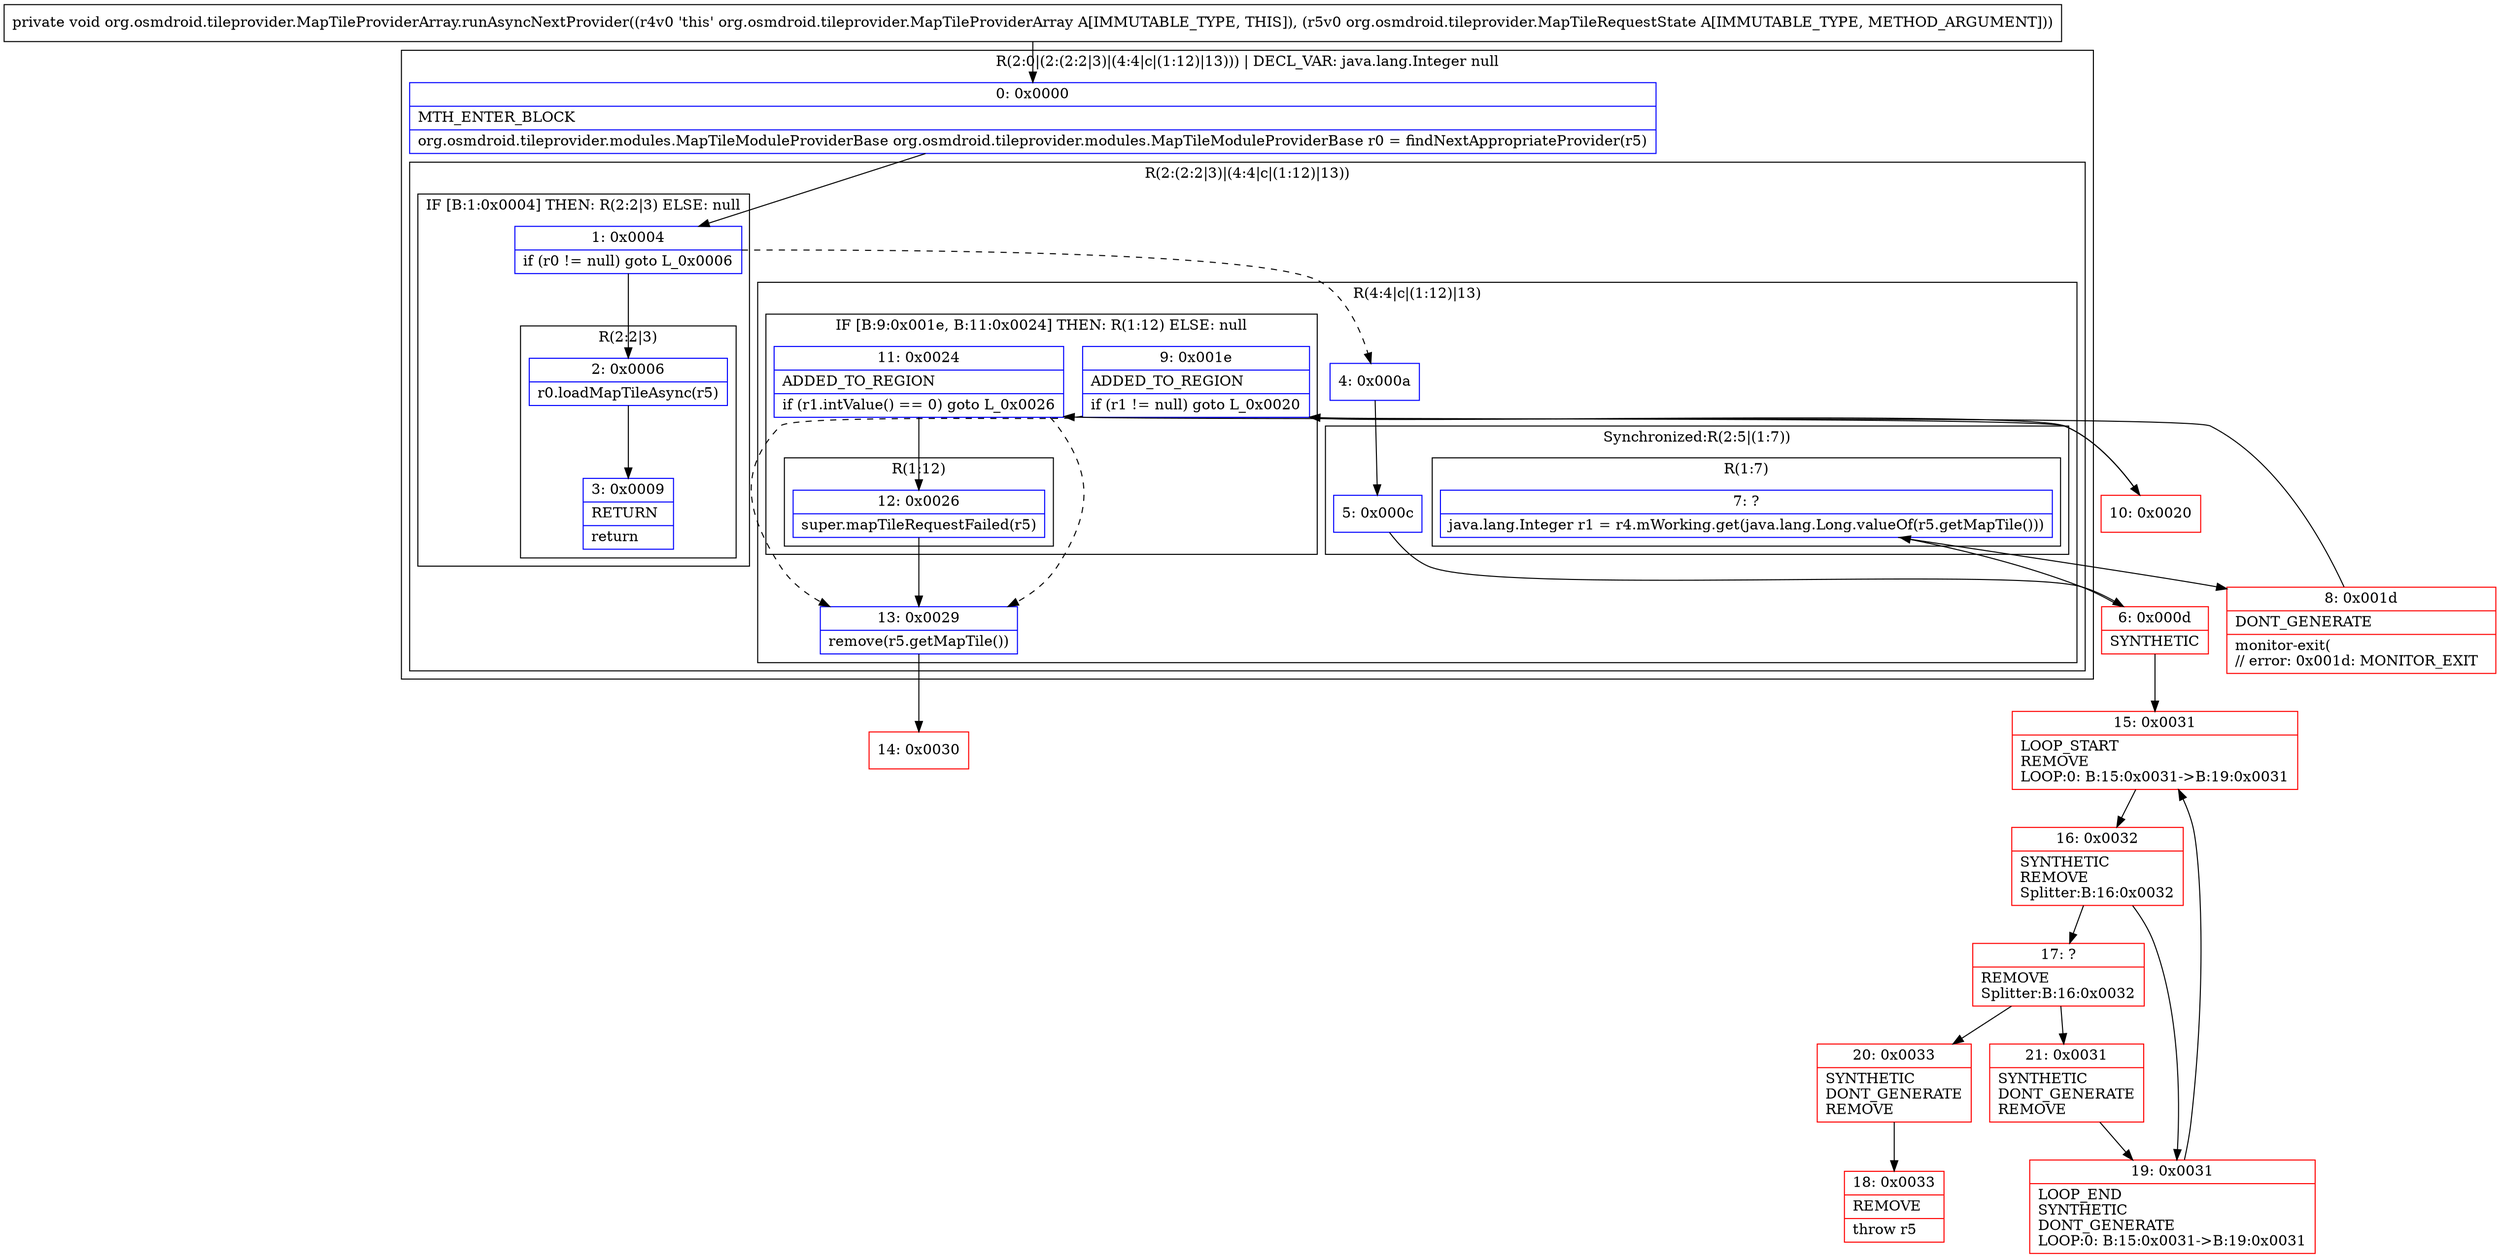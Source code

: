 digraph "CFG fororg.osmdroid.tileprovider.MapTileProviderArray.runAsyncNextProvider(Lorg\/osmdroid\/tileprovider\/MapTileRequestState;)V" {
subgraph cluster_Region_788913208 {
label = "R(2:0|(2:(2:2|3)|(4:4|c|(1:12)|13))) | DECL_VAR: java.lang.Integer null\l";
node [shape=record,color=blue];
Node_0 [shape=record,label="{0\:\ 0x0000|MTH_ENTER_BLOCK\l|org.osmdroid.tileprovider.modules.MapTileModuleProviderBase org.osmdroid.tileprovider.modules.MapTileModuleProviderBase r0 = findNextAppropriateProvider(r5)\l}"];
subgraph cluster_Region_1671612404 {
label = "R(2:(2:2|3)|(4:4|c|(1:12)|13))";
node [shape=record,color=blue];
subgraph cluster_IfRegion_577595883 {
label = "IF [B:1:0x0004] THEN: R(2:2|3) ELSE: null";
node [shape=record,color=blue];
Node_1 [shape=record,label="{1\:\ 0x0004|if (r0 != null) goto L_0x0006\l}"];
subgraph cluster_Region_1732182529 {
label = "R(2:2|3)";
node [shape=record,color=blue];
Node_2 [shape=record,label="{2\:\ 0x0006|r0.loadMapTileAsync(r5)\l}"];
Node_3 [shape=record,label="{3\:\ 0x0009|RETURN\l|return\l}"];
}
}
subgraph cluster_Region_201326976 {
label = "R(4:4|c|(1:12)|13)";
node [shape=record,color=blue];
Node_4 [shape=record,label="{4\:\ 0x000a}"];
subgraph cluster_SynchronizedRegion_276926318 {
label = "Synchronized:R(2:5|(1:7))";
node [shape=record,color=blue];
Node_5 [shape=record,label="{5\:\ 0x000c}"];
subgraph cluster_Region_265668296 {
label = "R(1:7)";
node [shape=record,color=blue];
Node_7 [shape=record,label="{7\:\ ?|java.lang.Integer r1 = r4.mWorking.get(java.lang.Long.valueOf(r5.getMapTile()))\l}"];
}
}
subgraph cluster_IfRegion_238042902 {
label = "IF [B:9:0x001e, B:11:0x0024] THEN: R(1:12) ELSE: null";
node [shape=record,color=blue];
Node_9 [shape=record,label="{9\:\ 0x001e|ADDED_TO_REGION\l|if (r1 != null) goto L_0x0020\l}"];
Node_11 [shape=record,label="{11\:\ 0x0024|ADDED_TO_REGION\l|if (r1.intValue() == 0) goto L_0x0026\l}"];
subgraph cluster_Region_935209181 {
label = "R(1:12)";
node [shape=record,color=blue];
Node_12 [shape=record,label="{12\:\ 0x0026|super.mapTileRequestFailed(r5)\l}"];
}
}
Node_13 [shape=record,label="{13\:\ 0x0029|remove(r5.getMapTile())\l}"];
}
}
}
Node_6 [shape=record,color=red,label="{6\:\ 0x000d|SYNTHETIC\l}"];
Node_8 [shape=record,color=red,label="{8\:\ 0x001d|DONT_GENERATE\l|monitor\-exit(\l\/\/ error: 0x001d: MONITOR_EXIT  \l}"];
Node_10 [shape=record,color=red,label="{10\:\ 0x0020}"];
Node_14 [shape=record,color=red,label="{14\:\ 0x0030}"];
Node_15 [shape=record,color=red,label="{15\:\ 0x0031|LOOP_START\lREMOVE\lLOOP:0: B:15:0x0031\-\>B:19:0x0031\l}"];
Node_16 [shape=record,color=red,label="{16\:\ 0x0032|SYNTHETIC\lREMOVE\lSplitter:B:16:0x0032\l}"];
Node_17 [shape=record,color=red,label="{17\:\ ?|REMOVE\lSplitter:B:16:0x0032\l}"];
Node_18 [shape=record,color=red,label="{18\:\ 0x0033|REMOVE\l|throw r5\l}"];
Node_19 [shape=record,color=red,label="{19\:\ 0x0031|LOOP_END\lSYNTHETIC\lDONT_GENERATE\lLOOP:0: B:15:0x0031\-\>B:19:0x0031\l}"];
Node_20 [shape=record,color=red,label="{20\:\ 0x0033|SYNTHETIC\lDONT_GENERATE\lREMOVE\l}"];
Node_21 [shape=record,color=red,label="{21\:\ 0x0031|SYNTHETIC\lDONT_GENERATE\lREMOVE\l}"];
MethodNode[shape=record,label="{private void org.osmdroid.tileprovider.MapTileProviderArray.runAsyncNextProvider((r4v0 'this' org.osmdroid.tileprovider.MapTileProviderArray A[IMMUTABLE_TYPE, THIS]), (r5v0 org.osmdroid.tileprovider.MapTileRequestState A[IMMUTABLE_TYPE, METHOD_ARGUMENT])) }"];
MethodNode -> Node_0;
Node_0 -> Node_1;
Node_1 -> Node_2;
Node_1 -> Node_4[style=dashed];
Node_2 -> Node_3;
Node_4 -> Node_5;
Node_5 -> Node_6;
Node_7 -> Node_8;
Node_9 -> Node_10;
Node_9 -> Node_13[style=dashed];
Node_11 -> Node_12;
Node_11 -> Node_13[style=dashed];
Node_12 -> Node_13;
Node_13 -> Node_14;
Node_6 -> Node_7;
Node_6 -> Node_15;
Node_8 -> Node_9;
Node_10 -> Node_11;
Node_15 -> Node_16;
Node_16 -> Node_17;
Node_16 -> Node_19;
Node_17 -> Node_20;
Node_17 -> Node_21;
Node_19 -> Node_15;
Node_20 -> Node_18;
Node_21 -> Node_19;
}

